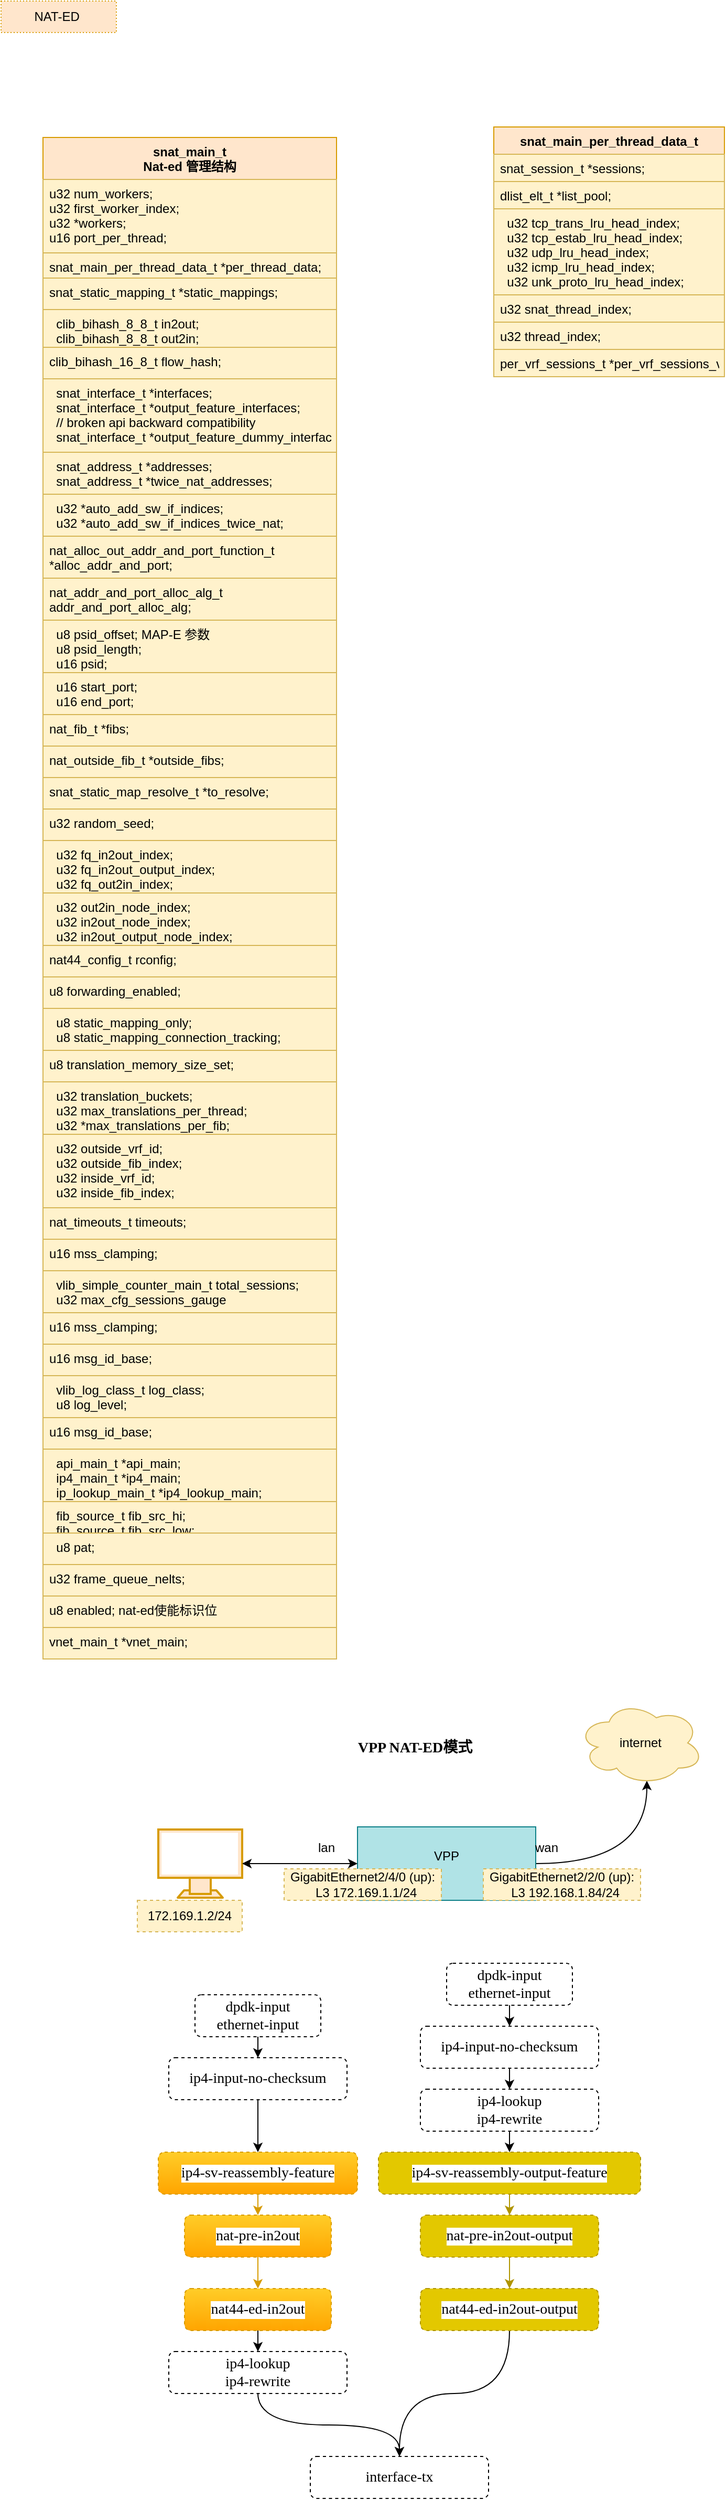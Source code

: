 <mxfile version="16.0.0" type="github">
  <diagram id="l_xTGjEDLuFCOCQ6yGdL" name="Page-1">
    <mxGraphModel dx="782" dy="380" grid="1" gridSize="10" guides="1" tooltips="1" connect="1" arrows="1" fold="1" page="1" pageScale="1" pageWidth="827" pageHeight="1169" math="0" shadow="0">
      <root>
        <mxCell id="0" />
        <mxCell id="1" parent="0" />
        <mxCell id="BXAtRn4mZZ8piuDLXr6t-1" value="NAT-ED&amp;nbsp;" style="text;html=1;strokeColor=#d79b00;fillColor=#ffe6cc;align=center;verticalAlign=middle;whiteSpace=wrap;rounded=0;dashed=1;dashPattern=1 2;" vertex="1" parent="1">
          <mxGeometry y="20" width="110" height="30" as="geometry" />
        </mxCell>
        <mxCell id="BXAtRn4mZZ8piuDLXr6t-2" value="snat_main_t&#xa;Nat-ed 管理结构" style="swimlane;fontStyle=1;align=center;verticalAlign=top;childLayout=stackLayout;horizontal=1;startSize=40;horizontalStack=0;resizeParent=1;resizeParentMax=0;resizeLast=0;collapsible=1;marginBottom=0;strokeColor=#d79b00;fillColor=#ffe6cc;" vertex="1" parent="1">
          <mxGeometry x="40" y="150" width="280" height="1450" as="geometry" />
        </mxCell>
        <mxCell id="BXAtRn4mZZ8piuDLXr6t-3" value="u32 num_workers;&#xa;u32 first_worker_index;&#xa;u32 *workers;&#xa;u16 port_per_thread;" style="text;strokeColor=#d6b656;fillColor=#fff2cc;align=left;verticalAlign=top;spacingLeft=4;spacingRight=4;overflow=hidden;rotatable=0;points=[[0,0.5],[1,0.5]];portConstraint=eastwest;" vertex="1" parent="BXAtRn4mZZ8piuDLXr6t-2">
          <mxGeometry y="40" width="280" height="70" as="geometry" />
        </mxCell>
        <mxCell id="BXAtRn4mZZ8piuDLXr6t-5" value="snat_main_per_thread_data_t *per_thread_data;" style="text;strokeColor=#d6b656;fillColor=#fff2cc;align=left;verticalAlign=top;spacingLeft=4;spacingRight=4;overflow=hidden;rotatable=0;points=[[0,0.5],[1,0.5]];portConstraint=eastwest;" vertex="1" parent="BXAtRn4mZZ8piuDLXr6t-2">
          <mxGeometry y="110" width="280" height="24" as="geometry" />
        </mxCell>
        <mxCell id="BXAtRn4mZZ8piuDLXr6t-6" value="snat_static_mapping_t *static_mappings;" style="text;strokeColor=#d6b656;fillColor=#fff2cc;align=left;verticalAlign=top;spacingLeft=4;spacingRight=4;overflow=hidden;rotatable=0;points=[[0,0.5],[1,0.5]];portConstraint=eastwest;" vertex="1" parent="BXAtRn4mZZ8piuDLXr6t-2">
          <mxGeometry y="134" width="280" height="30" as="geometry" />
        </mxCell>
        <mxCell id="BXAtRn4mZZ8piuDLXr6t-7" value="  clib_bihash_8_8_t in2out;&#xa;  clib_bihash_8_8_t out2in;" style="text;strokeColor=#d6b656;fillColor=#fff2cc;align=left;verticalAlign=top;spacingLeft=4;spacingRight=4;overflow=hidden;rotatable=0;points=[[0,0.5],[1,0.5]];portConstraint=eastwest;" vertex="1" parent="BXAtRn4mZZ8piuDLXr6t-2">
          <mxGeometry y="164" width="280" height="36" as="geometry" />
        </mxCell>
        <mxCell id="BXAtRn4mZZ8piuDLXr6t-8" value="clib_bihash_16_8_t flow_hash;" style="text;strokeColor=#d6b656;fillColor=#fff2cc;align=left;verticalAlign=top;spacingLeft=4;spacingRight=4;overflow=hidden;rotatable=0;points=[[0,0.5],[1,0.5]];portConstraint=eastwest;" vertex="1" parent="BXAtRn4mZZ8piuDLXr6t-2">
          <mxGeometry y="200" width="280" height="30" as="geometry" />
        </mxCell>
        <mxCell id="BXAtRn4mZZ8piuDLXr6t-9" value="  snat_interface_t *interfaces;&#xa;  snat_interface_t *output_feature_interfaces;&#xa;  // broken api backward compatibility&#xa;  snat_interface_t *output_feature_dummy_interfaces;" style="text;strokeColor=#d6b656;fillColor=#fff2cc;align=left;verticalAlign=top;spacingLeft=4;spacingRight=4;overflow=hidden;rotatable=0;points=[[0,0.5],[1,0.5]];portConstraint=eastwest;" vertex="1" parent="BXAtRn4mZZ8piuDLXr6t-2">
          <mxGeometry y="230" width="280" height="70" as="geometry" />
        </mxCell>
        <mxCell id="BXAtRn4mZZ8piuDLXr6t-10" value="  snat_address_t *addresses;&#xa;  snat_address_t *twice_nat_addresses;" style="text;strokeColor=#d6b656;fillColor=#fff2cc;align=left;verticalAlign=top;spacingLeft=4;spacingRight=4;overflow=hidden;rotatable=0;points=[[0,0.5],[1,0.5]];portConstraint=eastwest;" vertex="1" parent="BXAtRn4mZZ8piuDLXr6t-2">
          <mxGeometry y="300" width="280" height="40" as="geometry" />
        </mxCell>
        <mxCell id="BXAtRn4mZZ8piuDLXr6t-11" value="  u32 *auto_add_sw_if_indices;&#xa;  u32 *auto_add_sw_if_indices_twice_nat;" style="text;strokeColor=#d6b656;fillColor=#fff2cc;align=left;verticalAlign=top;spacingLeft=4;spacingRight=4;overflow=hidden;rotatable=0;points=[[0,0.5],[1,0.5]];portConstraint=eastwest;" vertex="1" parent="BXAtRn4mZZ8piuDLXr6t-2">
          <mxGeometry y="340" width="280" height="40" as="geometry" />
        </mxCell>
        <mxCell id="BXAtRn4mZZ8piuDLXr6t-12" value="nat_alloc_out_addr_and_port_function_t &#xa;*alloc_addr_and_port;" style="text;strokeColor=#d6b656;fillColor=#fff2cc;align=left;verticalAlign=top;spacingLeft=4;spacingRight=4;overflow=hidden;rotatable=0;points=[[0,0.5],[1,0.5]];portConstraint=eastwest;" vertex="1" parent="BXAtRn4mZZ8piuDLXr6t-2">
          <mxGeometry y="380" width="280" height="40" as="geometry" />
        </mxCell>
        <mxCell id="BXAtRn4mZZ8piuDLXr6t-13" value="nat_addr_and_port_alloc_alg_t &#xa;addr_and_port_alloc_alg;" style="text;strokeColor=#d6b656;fillColor=#fff2cc;align=left;verticalAlign=top;spacingLeft=4;spacingRight=4;overflow=hidden;rotatable=0;points=[[0,0.5],[1,0.5]];portConstraint=eastwest;" vertex="1" parent="BXAtRn4mZZ8piuDLXr6t-2">
          <mxGeometry y="420" width="280" height="40" as="geometry" />
        </mxCell>
        <mxCell id="BXAtRn4mZZ8piuDLXr6t-14" value="  u8 psid_offset; MAP-E 参数&#xa;  u8 psid_length;&#xa;  u16 psid;   " style="text;strokeColor=#d6b656;fillColor=#fff2cc;align=left;verticalAlign=top;spacingLeft=4;spacingRight=4;overflow=hidden;rotatable=0;points=[[0,0.5],[1,0.5]];portConstraint=eastwest;" vertex="1" parent="BXAtRn4mZZ8piuDLXr6t-2">
          <mxGeometry y="460" width="280" height="50" as="geometry" />
        </mxCell>
        <mxCell id="BXAtRn4mZZ8piuDLXr6t-15" value="  u16 start_port;&#xa;  u16 end_port;" style="text;strokeColor=#d6b656;fillColor=#fff2cc;align=left;verticalAlign=top;spacingLeft=4;spacingRight=4;overflow=hidden;rotatable=0;points=[[0,0.5],[1,0.5]];portConstraint=eastwest;" vertex="1" parent="BXAtRn4mZZ8piuDLXr6t-2">
          <mxGeometry y="510" width="280" height="40" as="geometry" />
        </mxCell>
        <mxCell id="BXAtRn4mZZ8piuDLXr6t-16" value="nat_fib_t *fibs;" style="text;strokeColor=#d6b656;fillColor=#fff2cc;align=left;verticalAlign=top;spacingLeft=4;spacingRight=4;overflow=hidden;rotatable=0;points=[[0,0.5],[1,0.5]];portConstraint=eastwest;" vertex="1" parent="BXAtRn4mZZ8piuDLXr6t-2">
          <mxGeometry y="550" width="280" height="30" as="geometry" />
        </mxCell>
        <mxCell id="BXAtRn4mZZ8piuDLXr6t-17" value="nat_outside_fib_t *outside_fibs;" style="text;strokeColor=#d6b656;fillColor=#fff2cc;align=left;verticalAlign=top;spacingLeft=4;spacingRight=4;overflow=hidden;rotatable=0;points=[[0,0.5],[1,0.5]];portConstraint=eastwest;" vertex="1" parent="BXAtRn4mZZ8piuDLXr6t-2">
          <mxGeometry y="580" width="280" height="30" as="geometry" />
        </mxCell>
        <mxCell id="BXAtRn4mZZ8piuDLXr6t-18" value="snat_static_map_resolve_t *to_resolve;" style="text;strokeColor=#d6b656;fillColor=#fff2cc;align=left;verticalAlign=top;spacingLeft=4;spacingRight=4;overflow=hidden;rotatable=0;points=[[0,0.5],[1,0.5]];portConstraint=eastwest;" vertex="1" parent="BXAtRn4mZZ8piuDLXr6t-2">
          <mxGeometry y="610" width="280" height="30" as="geometry" />
        </mxCell>
        <mxCell id="BXAtRn4mZZ8piuDLXr6t-19" value="u32 random_seed;" style="text;strokeColor=#d6b656;fillColor=#fff2cc;align=left;verticalAlign=top;spacingLeft=4;spacingRight=4;overflow=hidden;rotatable=0;points=[[0,0.5],[1,0.5]];portConstraint=eastwest;" vertex="1" parent="BXAtRn4mZZ8piuDLXr6t-2">
          <mxGeometry y="640" width="280" height="30" as="geometry" />
        </mxCell>
        <mxCell id="BXAtRn4mZZ8piuDLXr6t-20" value="  u32 fq_in2out_index;&#xa;  u32 fq_in2out_output_index;&#xa;  u32 fq_out2in_index;" style="text;strokeColor=#d6b656;fillColor=#fff2cc;align=left;verticalAlign=top;spacingLeft=4;spacingRight=4;overflow=hidden;rotatable=0;points=[[0,0.5],[1,0.5]];portConstraint=eastwest;" vertex="1" parent="BXAtRn4mZZ8piuDLXr6t-2">
          <mxGeometry y="670" width="280" height="50" as="geometry" />
        </mxCell>
        <mxCell id="BXAtRn4mZZ8piuDLXr6t-22" value="  u32 out2in_node_index;&#xa;  u32 in2out_node_index;&#xa;  u32 in2out_output_node_index;" style="text;strokeColor=#d6b656;fillColor=#fff2cc;align=left;verticalAlign=top;spacingLeft=4;spacingRight=4;overflow=hidden;rotatable=0;points=[[0,0.5],[1,0.5]];portConstraint=eastwest;" vertex="1" parent="BXAtRn4mZZ8piuDLXr6t-2">
          <mxGeometry y="720" width="280" height="50" as="geometry" />
        </mxCell>
        <mxCell id="BXAtRn4mZZ8piuDLXr6t-21" value="nat44_config_t rconfig;" style="text;strokeColor=#d6b656;fillColor=#fff2cc;align=left;verticalAlign=top;spacingLeft=4;spacingRight=4;overflow=hidden;rotatable=0;points=[[0,0.5],[1,0.5]];portConstraint=eastwest;" vertex="1" parent="BXAtRn4mZZ8piuDLXr6t-2">
          <mxGeometry y="770" width="280" height="30" as="geometry" />
        </mxCell>
        <mxCell id="BXAtRn4mZZ8piuDLXr6t-23" value="u8 forwarding_enabled;" style="text;strokeColor=#d6b656;fillColor=#fff2cc;align=left;verticalAlign=top;spacingLeft=4;spacingRight=4;overflow=hidden;rotatable=0;points=[[0,0.5],[1,0.5]];portConstraint=eastwest;" vertex="1" parent="BXAtRn4mZZ8piuDLXr6t-2">
          <mxGeometry y="800" width="280" height="30" as="geometry" />
        </mxCell>
        <mxCell id="BXAtRn4mZZ8piuDLXr6t-24" value="  u8 static_mapping_only;&#xa;  u8 static_mapping_connection_tracking;" style="text;strokeColor=#d6b656;fillColor=#fff2cc;align=left;verticalAlign=top;spacingLeft=4;spacingRight=4;overflow=hidden;rotatable=0;points=[[0,0.5],[1,0.5]];portConstraint=eastwest;" vertex="1" parent="BXAtRn4mZZ8piuDLXr6t-2">
          <mxGeometry y="830" width="280" height="40" as="geometry" />
        </mxCell>
        <mxCell id="BXAtRn4mZZ8piuDLXr6t-25" value="u8 translation_memory_size_set;" style="text;strokeColor=#d6b656;fillColor=#fff2cc;align=left;verticalAlign=top;spacingLeft=4;spacingRight=4;overflow=hidden;rotatable=0;points=[[0,0.5],[1,0.5]];portConstraint=eastwest;" vertex="1" parent="BXAtRn4mZZ8piuDLXr6t-2">
          <mxGeometry y="870" width="280" height="30" as="geometry" />
        </mxCell>
        <mxCell id="BXAtRn4mZZ8piuDLXr6t-26" value="  u32 translation_buckets;&#xa;  u32 max_translations_per_thread;&#xa;  u32 *max_translations_per_fib;" style="text;strokeColor=#d6b656;fillColor=#fff2cc;align=left;verticalAlign=top;spacingLeft=4;spacingRight=4;overflow=hidden;rotatable=0;points=[[0,0.5],[1,0.5]];portConstraint=eastwest;" vertex="1" parent="BXAtRn4mZZ8piuDLXr6t-2">
          <mxGeometry y="900" width="280" height="50" as="geometry" />
        </mxCell>
        <mxCell id="BXAtRn4mZZ8piuDLXr6t-27" value="  u32 outside_vrf_id;&#xa;  u32 outside_fib_index;&#xa;  u32 inside_vrf_id;&#xa;  u32 inside_fib_index;" style="text;strokeColor=#d6b656;fillColor=#fff2cc;align=left;verticalAlign=top;spacingLeft=4;spacingRight=4;overflow=hidden;rotatable=0;points=[[0,0.5],[1,0.5]];portConstraint=eastwest;" vertex="1" parent="BXAtRn4mZZ8piuDLXr6t-2">
          <mxGeometry y="950" width="280" height="70" as="geometry" />
        </mxCell>
        <mxCell id="BXAtRn4mZZ8piuDLXr6t-28" value="nat_timeouts_t timeouts;" style="text;strokeColor=#d6b656;fillColor=#fff2cc;align=left;verticalAlign=top;spacingLeft=4;spacingRight=4;overflow=hidden;rotatable=0;points=[[0,0.5],[1,0.5]];portConstraint=eastwest;" vertex="1" parent="BXAtRn4mZZ8piuDLXr6t-2">
          <mxGeometry y="1020" width="280" height="30" as="geometry" />
        </mxCell>
        <mxCell id="BXAtRn4mZZ8piuDLXr6t-29" value="u16 mss_clamping;" style="text;strokeColor=#d6b656;fillColor=#fff2cc;align=left;verticalAlign=top;spacingLeft=4;spacingRight=4;overflow=hidden;rotatable=0;points=[[0,0.5],[1,0.5]];portConstraint=eastwest;" vertex="1" parent="BXAtRn4mZZ8piuDLXr6t-2">
          <mxGeometry y="1050" width="280" height="30" as="geometry" />
        </mxCell>
        <mxCell id="BXAtRn4mZZ8piuDLXr6t-30" value="  vlib_simple_counter_main_t total_sessions;&#xa;  u32 max_cfg_sessions_gauge" style="text;strokeColor=#d6b656;fillColor=#fff2cc;align=left;verticalAlign=top;spacingLeft=4;spacingRight=4;overflow=hidden;rotatable=0;points=[[0,0.5],[1,0.5]];portConstraint=eastwest;" vertex="1" parent="BXAtRn4mZZ8piuDLXr6t-2">
          <mxGeometry y="1080" width="280" height="40" as="geometry" />
        </mxCell>
        <mxCell id="BXAtRn4mZZ8piuDLXr6t-31" value="u16 mss_clamping;" style="text;strokeColor=#d6b656;fillColor=#fff2cc;align=left;verticalAlign=top;spacingLeft=4;spacingRight=4;overflow=hidden;rotatable=0;points=[[0,0.5],[1,0.5]];portConstraint=eastwest;" vertex="1" parent="BXAtRn4mZZ8piuDLXr6t-2">
          <mxGeometry y="1120" width="280" height="30" as="geometry" />
        </mxCell>
        <mxCell id="BXAtRn4mZZ8piuDLXr6t-32" value="u16 msg_id_base;" style="text;strokeColor=#d6b656;fillColor=#fff2cc;align=left;verticalAlign=top;spacingLeft=4;spacingRight=4;overflow=hidden;rotatable=0;points=[[0,0.5],[1,0.5]];portConstraint=eastwest;" vertex="1" parent="BXAtRn4mZZ8piuDLXr6t-2">
          <mxGeometry y="1150" width="280" height="30" as="geometry" />
        </mxCell>
        <mxCell id="BXAtRn4mZZ8piuDLXr6t-33" value="  vlib_log_class_t log_class;&#xa;  u8 log_level;" style="text;strokeColor=#d6b656;fillColor=#fff2cc;align=left;verticalAlign=top;spacingLeft=4;spacingRight=4;overflow=hidden;rotatable=0;points=[[0,0.5],[1,0.5]];portConstraint=eastwest;" vertex="1" parent="BXAtRn4mZZ8piuDLXr6t-2">
          <mxGeometry y="1180" width="280" height="40" as="geometry" />
        </mxCell>
        <mxCell id="BXAtRn4mZZ8piuDLXr6t-34" value="u16 msg_id_base;" style="text;strokeColor=#d6b656;fillColor=#fff2cc;align=left;verticalAlign=top;spacingLeft=4;spacingRight=4;overflow=hidden;rotatable=0;points=[[0,0.5],[1,0.5]];portConstraint=eastwest;" vertex="1" parent="BXAtRn4mZZ8piuDLXr6t-2">
          <mxGeometry y="1220" width="280" height="30" as="geometry" />
        </mxCell>
        <mxCell id="BXAtRn4mZZ8piuDLXr6t-35" value="  api_main_t *api_main;&#xa;  ip4_main_t *ip4_main;&#xa;  ip_lookup_main_t *ip4_lookup_main;" style="text;strokeColor=#d6b656;fillColor=#fff2cc;align=left;verticalAlign=top;spacingLeft=4;spacingRight=4;overflow=hidden;rotatable=0;points=[[0,0.5],[1,0.5]];portConstraint=eastwest;" vertex="1" parent="BXAtRn4mZZ8piuDLXr6t-2">
          <mxGeometry y="1250" width="280" height="50" as="geometry" />
        </mxCell>
        <mxCell id="BXAtRn4mZZ8piuDLXr6t-36" value="  fib_source_t fib_src_hi;&#xa;  fib_source_t fib_src_low;" style="text;strokeColor=#d6b656;fillColor=#fff2cc;align=left;verticalAlign=top;spacingLeft=4;spacingRight=4;overflow=hidden;rotatable=0;points=[[0,0.5],[1,0.5]];portConstraint=eastwest;" vertex="1" parent="BXAtRn4mZZ8piuDLXr6t-2">
          <mxGeometry y="1300" width="280" height="30" as="geometry" />
        </mxCell>
        <mxCell id="BXAtRn4mZZ8piuDLXr6t-37" value="  u8 pat;" style="text;strokeColor=#d6b656;fillColor=#fff2cc;align=left;verticalAlign=top;spacingLeft=4;spacingRight=4;overflow=hidden;rotatable=0;points=[[0,0.5],[1,0.5]];portConstraint=eastwest;" vertex="1" parent="BXAtRn4mZZ8piuDLXr6t-2">
          <mxGeometry y="1330" width="280" height="30" as="geometry" />
        </mxCell>
        <mxCell id="BXAtRn4mZZ8piuDLXr6t-38" value="u32 frame_queue_nelts;" style="text;strokeColor=#d6b656;fillColor=#fff2cc;align=left;verticalAlign=top;spacingLeft=4;spacingRight=4;overflow=hidden;rotatable=0;points=[[0,0.5],[1,0.5]];portConstraint=eastwest;" vertex="1" parent="BXAtRn4mZZ8piuDLXr6t-2">
          <mxGeometry y="1360" width="280" height="30" as="geometry" />
        </mxCell>
        <mxCell id="BXAtRn4mZZ8piuDLXr6t-39" value="u8 enabled; nat-ed使能标识位" style="text;strokeColor=#d6b656;fillColor=#fff2cc;align=left;verticalAlign=top;spacingLeft=4;spacingRight=4;overflow=hidden;rotatable=0;points=[[0,0.5],[1,0.5]];portConstraint=eastwest;" vertex="1" parent="BXAtRn4mZZ8piuDLXr6t-2">
          <mxGeometry y="1390" width="280" height="30" as="geometry" />
        </mxCell>
        <mxCell id="BXAtRn4mZZ8piuDLXr6t-40" value="vnet_main_t *vnet_main;" style="text;strokeColor=#d6b656;fillColor=#fff2cc;align=left;verticalAlign=top;spacingLeft=4;spacingRight=4;overflow=hidden;rotatable=0;points=[[0,0.5],[1,0.5]];portConstraint=eastwest;" vertex="1" parent="BXAtRn4mZZ8piuDLXr6t-2">
          <mxGeometry y="1420" width="280" height="30" as="geometry" />
        </mxCell>
        <mxCell id="BXAtRn4mZZ8piuDLXr6t-41" value="snat_main_per_thread_data_t" style="swimlane;fontStyle=1;align=center;verticalAlign=top;childLayout=stackLayout;horizontal=1;startSize=26;horizontalStack=0;resizeParent=1;resizeParentMax=0;resizeLast=0;collapsible=1;marginBottom=0;strokeColor=#d79b00;fillColor=#ffe6cc;" vertex="1" parent="1">
          <mxGeometry x="470" y="140" width="220" height="238" as="geometry" />
        </mxCell>
        <mxCell id="BXAtRn4mZZ8piuDLXr6t-42" value="snat_session_t *sessions;" style="text;strokeColor=#d6b656;fillColor=#fff2cc;align=left;verticalAlign=top;spacingLeft=4;spacingRight=4;overflow=hidden;rotatable=0;points=[[0,0.5],[1,0.5]];portConstraint=eastwest;" vertex="1" parent="BXAtRn4mZZ8piuDLXr6t-41">
          <mxGeometry y="26" width="220" height="26" as="geometry" />
        </mxCell>
        <mxCell id="BXAtRn4mZZ8piuDLXr6t-44" value="dlist_elt_t *list_pool;" style="text;strokeColor=#d6b656;fillColor=#fff2cc;align=left;verticalAlign=top;spacingLeft=4;spacingRight=4;overflow=hidden;rotatable=0;points=[[0,0.5],[1,0.5]];portConstraint=eastwest;" vertex="1" parent="BXAtRn4mZZ8piuDLXr6t-41">
          <mxGeometry y="52" width="220" height="26" as="geometry" />
        </mxCell>
        <mxCell id="BXAtRn4mZZ8piuDLXr6t-45" value="  u32 tcp_trans_lru_head_index;&#xa;  u32 tcp_estab_lru_head_index;&#xa;  u32 udp_lru_head_index;&#xa;  u32 icmp_lru_head_index;&#xa;  u32 unk_proto_lru_head_index;" style="text;strokeColor=#d6b656;fillColor=#fff2cc;align=left;verticalAlign=top;spacingLeft=4;spacingRight=4;overflow=hidden;rotatable=0;points=[[0,0.5],[1,0.5]];portConstraint=eastwest;" vertex="1" parent="BXAtRn4mZZ8piuDLXr6t-41">
          <mxGeometry y="78" width="220" height="82" as="geometry" />
        </mxCell>
        <mxCell id="BXAtRn4mZZ8piuDLXr6t-46" value="u32 snat_thread_index;" style="text;strokeColor=#d6b656;fillColor=#fff2cc;align=left;verticalAlign=top;spacingLeft=4;spacingRight=4;overflow=hidden;rotatable=0;points=[[0,0.5],[1,0.5]];portConstraint=eastwest;" vertex="1" parent="BXAtRn4mZZ8piuDLXr6t-41">
          <mxGeometry y="160" width="220" height="26" as="geometry" />
        </mxCell>
        <mxCell id="BXAtRn4mZZ8piuDLXr6t-47" value="u32 thread_index;" style="text;strokeColor=#d6b656;fillColor=#fff2cc;align=left;verticalAlign=top;spacingLeft=4;spacingRight=4;overflow=hidden;rotatable=0;points=[[0,0.5],[1,0.5]];portConstraint=eastwest;" vertex="1" parent="BXAtRn4mZZ8piuDLXr6t-41">
          <mxGeometry y="186" width="220" height="26" as="geometry" />
        </mxCell>
        <mxCell id="BXAtRn4mZZ8piuDLXr6t-48" value="per_vrf_sessions_t *per_vrf_sessions_vec;" style="text;strokeColor=#d6b656;fillColor=#fff2cc;align=left;verticalAlign=top;spacingLeft=4;spacingRight=4;overflow=hidden;rotatable=0;points=[[0,0.5],[1,0.5]];portConstraint=eastwest;" vertex="1" parent="BXAtRn4mZZ8piuDLXr6t-41">
          <mxGeometry y="212" width="220" height="26" as="geometry" />
        </mxCell>
        <mxCell id="BXAtRn4mZZ8piuDLXr6t-50" value="" style="verticalAlign=top;verticalLabelPosition=bottom;labelPosition=center;align=center;html=1;outlineConnect=0;fillColor=#ffe6cc;strokeColor=#d79b00;gradientDirection=north;strokeWidth=2;shape=mxgraph.networks.monitor;" vertex="1" parent="1">
          <mxGeometry x="150" y="1762.5" width="80" height="65" as="geometry" />
        </mxCell>
        <mxCell id="BXAtRn4mZZ8piuDLXr6t-53" style="edgeStyle=orthogonalEdgeStyle;curved=1;rounded=0;orthogonalLoop=1;jettySize=auto;html=1;exitX=1;exitY=0.5;exitDx=0;exitDy=0;entryX=0.55;entryY=0.95;entryDx=0;entryDy=0;entryPerimeter=0;" edge="1" parent="1" source="BXAtRn4mZZ8piuDLXr6t-51" target="BXAtRn4mZZ8piuDLXr6t-52">
          <mxGeometry relative="1" as="geometry" />
        </mxCell>
        <mxCell id="BXAtRn4mZZ8piuDLXr6t-51" value="VPP&lt;br&gt;&lt;br&gt;" style="rounded=0;whiteSpace=wrap;html=1;strokeColor=#0e8088;fillColor=#b0e3e6;" vertex="1" parent="1">
          <mxGeometry x="340" y="1760" width="170" height="70" as="geometry" />
        </mxCell>
        <mxCell id="BXAtRn4mZZ8piuDLXr6t-52" value="internet" style="ellipse;shape=cloud;whiteSpace=wrap;html=1;strokeColor=#d6b656;fillColor=#fff2cc;" vertex="1" parent="1">
          <mxGeometry x="550" y="1640" width="120" height="80" as="geometry" />
        </mxCell>
        <mxCell id="BXAtRn4mZZ8piuDLXr6t-54" value="&lt;div&gt;GigabitEthernet2/2/0 (up):&lt;/div&gt;&lt;div&gt;&amp;nbsp; L3 192.168.1.84/24&lt;/div&gt;" style="text;html=1;strokeColor=#d6b656;fillColor=#fff2cc;align=center;verticalAlign=middle;whiteSpace=wrap;rounded=0;dashed=1;" vertex="1" parent="1">
          <mxGeometry x="460" y="1800" width="150" height="30" as="geometry" />
        </mxCell>
        <mxCell id="BXAtRn4mZZ8piuDLXr6t-55" value="&lt;div&gt;GigabitEthernet2/4/0 (up):&lt;/div&gt;&lt;div&gt;&amp;nbsp; L3 172.169.1.1/24&lt;/div&gt;" style="text;html=1;strokeColor=#d6b656;fillColor=#fff2cc;align=center;verticalAlign=middle;whiteSpace=wrap;rounded=0;dashed=1;" vertex="1" parent="1">
          <mxGeometry x="270" y="1800" width="150" height="30" as="geometry" />
        </mxCell>
        <mxCell id="BXAtRn4mZZ8piuDLXr6t-56" value="" style="endArrow=classic;startArrow=classic;html=1;rounded=0;curved=1;exitX=1;exitY=0.5;exitDx=0;exitDy=0;exitPerimeter=0;entryX=0;entryY=0.5;entryDx=0;entryDy=0;" edge="1" parent="1" source="BXAtRn4mZZ8piuDLXr6t-50" target="BXAtRn4mZZ8piuDLXr6t-51">
          <mxGeometry width="50" height="50" relative="1" as="geometry">
            <mxPoint x="240" y="1800" as="sourcePoint" />
            <mxPoint x="290" y="1750" as="targetPoint" />
          </mxGeometry>
        </mxCell>
        <mxCell id="BXAtRn4mZZ8piuDLXr6t-57" value="wan" style="text;html=1;align=center;verticalAlign=middle;resizable=0;points=[];autosize=1;strokeColor=none;fillColor=none;" vertex="1" parent="1">
          <mxGeometry x="500" y="1770" width="40" height="20" as="geometry" />
        </mxCell>
        <mxCell id="BXAtRn4mZZ8piuDLXr6t-58" value="lan" style="text;html=1;align=center;verticalAlign=middle;resizable=0;points=[];autosize=1;strokeColor=none;fillColor=none;" vertex="1" parent="1">
          <mxGeometry x="295" y="1770" width="30" height="20" as="geometry" />
        </mxCell>
        <mxCell id="BXAtRn4mZZ8piuDLXr6t-59" value="172.169.1.2/24" style="text;html=1;strokeColor=#d6b656;fillColor=#fff2cc;align=center;verticalAlign=middle;whiteSpace=wrap;rounded=0;dashed=1;" vertex="1" parent="1">
          <mxGeometry x="130" y="1830" width="100" height="30" as="geometry" />
        </mxCell>
        <mxCell id="BXAtRn4mZZ8piuDLXr6t-60" value="VPP NAT-ED模式" style="text;html=1;strokeColor=none;fillColor=none;align=center;verticalAlign=middle;whiteSpace=wrap;rounded=0;dashed=1;fontStyle=1;fontSize=14;labelBackgroundColor=default;labelBorderColor=none;shadow=0;sketch=0;glass=0;fontFamily=Comic Sans MS;" vertex="1" parent="1">
          <mxGeometry x="320" y="1670" width="150" height="30" as="geometry" />
        </mxCell>
        <mxCell id="BXAtRn4mZZ8piuDLXr6t-63" value="" style="edgeStyle=orthogonalEdgeStyle;curved=1;rounded=0;orthogonalLoop=1;jettySize=auto;html=1;fontFamily=Comic Sans MS;fontSize=14;" edge="1" parent="1" source="BXAtRn4mZZ8piuDLXr6t-61" target="BXAtRn4mZZ8piuDLXr6t-62">
          <mxGeometry relative="1" as="geometry" />
        </mxCell>
        <mxCell id="BXAtRn4mZZ8piuDLXr6t-61" value="dpdk-input&lt;br&gt;ethernet-input" style="rounded=1;whiteSpace=wrap;html=1;shadow=0;glass=0;dashed=1;labelBackgroundColor=default;labelBorderColor=none;sketch=0;fontFamily=Comic Sans MS;fontSize=14;strokeColor=default;" vertex="1" parent="1">
          <mxGeometry x="185" y="1920" width="120" height="40" as="geometry" />
        </mxCell>
        <mxCell id="BXAtRn4mZZ8piuDLXr6t-65" value="" style="edgeStyle=orthogonalEdgeStyle;curved=1;rounded=0;orthogonalLoop=1;jettySize=auto;html=1;fontFamily=Comic Sans MS;fontSize=14;" edge="1" parent="1" source="BXAtRn4mZZ8piuDLXr6t-62" target="BXAtRn4mZZ8piuDLXr6t-64">
          <mxGeometry relative="1" as="geometry" />
        </mxCell>
        <mxCell id="BXAtRn4mZZ8piuDLXr6t-62" value="ip4-input-no-checksum" style="rounded=1;whiteSpace=wrap;html=1;shadow=0;glass=0;dashed=1;labelBackgroundColor=default;labelBorderColor=none;sketch=0;fontFamily=Comic Sans MS;fontSize=14;strokeColor=default;" vertex="1" parent="1">
          <mxGeometry x="160" y="1980" width="170" height="40" as="geometry" />
        </mxCell>
        <mxCell id="BXAtRn4mZZ8piuDLXr6t-67" value="" style="edgeStyle=orthogonalEdgeStyle;curved=1;rounded=0;orthogonalLoop=1;jettySize=auto;html=1;fontFamily=Comic Sans MS;fontSize=14;fillColor=#ffcd28;strokeColor=#d79b00;gradientColor=#ffa500;" edge="1" parent="1" source="BXAtRn4mZZ8piuDLXr6t-64" target="BXAtRn4mZZ8piuDLXr6t-66">
          <mxGeometry relative="1" as="geometry" />
        </mxCell>
        <mxCell id="BXAtRn4mZZ8piuDLXr6t-64" value="ip4-sv-reassembly-feature" style="rounded=1;whiteSpace=wrap;html=1;shadow=0;glass=0;dashed=1;labelBackgroundColor=default;labelBorderColor=none;sketch=0;fontFamily=Comic Sans MS;fontSize=14;strokeColor=#d79b00;fillColor=#ffcd28;gradientColor=#ffa500;" vertex="1" parent="1">
          <mxGeometry x="150" y="2070" width="190" height="40" as="geometry" />
        </mxCell>
        <mxCell id="BXAtRn4mZZ8piuDLXr6t-69" value="" style="edgeStyle=orthogonalEdgeStyle;curved=1;rounded=0;orthogonalLoop=1;jettySize=auto;html=1;fontFamily=Comic Sans MS;fontSize=14;fillColor=#ffcd28;strokeColor=#d79b00;gradientColor=#ffa500;" edge="1" parent="1" source="BXAtRn4mZZ8piuDLXr6t-66" target="BXAtRn4mZZ8piuDLXr6t-68">
          <mxGeometry relative="1" as="geometry" />
        </mxCell>
        <mxCell id="BXAtRn4mZZ8piuDLXr6t-66" value="nat-pre-in2out" style="rounded=1;whiteSpace=wrap;html=1;shadow=0;glass=0;dashed=1;labelBackgroundColor=default;labelBorderColor=none;sketch=0;fontFamily=Comic Sans MS;fontSize=14;strokeColor=#d79b00;fillColor=#ffcd28;gradientColor=#ffa500;" vertex="1" parent="1">
          <mxGeometry x="175" y="2130" width="140" height="40" as="geometry" />
        </mxCell>
        <mxCell id="BXAtRn4mZZ8piuDLXr6t-73" value="" style="edgeStyle=orthogonalEdgeStyle;curved=1;rounded=0;orthogonalLoop=1;jettySize=auto;html=1;fontFamily=Comic Sans MS;fontSize=14;" edge="1" parent="1" source="BXAtRn4mZZ8piuDLXr6t-68" target="BXAtRn4mZZ8piuDLXr6t-70">
          <mxGeometry relative="1" as="geometry" />
        </mxCell>
        <mxCell id="BXAtRn4mZZ8piuDLXr6t-68" value="nat44-ed-in2out" style="rounded=1;whiteSpace=wrap;html=1;shadow=0;glass=0;dashed=1;labelBackgroundColor=default;labelBorderColor=none;sketch=0;fontFamily=Comic Sans MS;fontSize=14;strokeColor=#d79b00;fillColor=#ffcd28;gradientColor=#ffa500;" vertex="1" parent="1">
          <mxGeometry x="175" y="2200" width="140" height="40" as="geometry" />
        </mxCell>
        <mxCell id="BXAtRn4mZZ8piuDLXr6t-75" value="" style="edgeStyle=orthogonalEdgeStyle;curved=1;rounded=0;orthogonalLoop=1;jettySize=auto;html=1;fontFamily=Comic Sans MS;fontSize=14;" edge="1" parent="1" source="BXAtRn4mZZ8piuDLXr6t-70" target="BXAtRn4mZZ8piuDLXr6t-74">
          <mxGeometry relative="1" as="geometry" />
        </mxCell>
        <mxCell id="BXAtRn4mZZ8piuDLXr6t-70" value="ip4-lookup&lt;br&gt;ip4-rewrite" style="rounded=1;whiteSpace=wrap;html=1;shadow=0;glass=0;dashed=1;labelBackgroundColor=default;labelBorderColor=none;sketch=0;fontFamily=Comic Sans MS;fontSize=14;strokeColor=default;" vertex="1" parent="1">
          <mxGeometry x="160" y="2260" width="170" height="40" as="geometry" />
        </mxCell>
        <mxCell id="BXAtRn4mZZ8piuDLXr6t-74" value="interface-tx" style="rounded=1;whiteSpace=wrap;html=1;shadow=0;glass=0;dashed=1;labelBackgroundColor=default;labelBorderColor=none;sketch=0;fontFamily=Comic Sans MS;fontSize=14;strokeColor=default;" vertex="1" parent="1">
          <mxGeometry x="295" y="2360" width="170" height="40" as="geometry" />
        </mxCell>
        <mxCell id="BXAtRn4mZZ8piuDLXr6t-76" value="" style="edgeStyle=orthogonalEdgeStyle;curved=1;rounded=0;orthogonalLoop=1;jettySize=auto;html=1;fontFamily=Comic Sans MS;fontSize=14;" edge="1" source="BXAtRn4mZZ8piuDLXr6t-77" target="BXAtRn4mZZ8piuDLXr6t-78" parent="1">
          <mxGeometry relative="1" as="geometry" />
        </mxCell>
        <mxCell id="BXAtRn4mZZ8piuDLXr6t-77" value="dpdk-input&lt;br&gt;ethernet-input" style="rounded=1;whiteSpace=wrap;html=1;shadow=0;glass=0;dashed=1;labelBackgroundColor=default;labelBorderColor=none;sketch=0;fontFamily=Comic Sans MS;fontSize=14;strokeColor=default;" vertex="1" parent="1">
          <mxGeometry x="425" y="1890" width="120" height="40" as="geometry" />
        </mxCell>
        <mxCell id="BXAtRn4mZZ8piuDLXr6t-80" value="" style="edgeStyle=orthogonalEdgeStyle;curved=1;rounded=0;orthogonalLoop=1;jettySize=auto;html=1;fontFamily=Comic Sans MS;fontSize=14;" edge="1" parent="1" source="BXAtRn4mZZ8piuDLXr6t-78" target="BXAtRn4mZZ8piuDLXr6t-79">
          <mxGeometry relative="1" as="geometry" />
        </mxCell>
        <mxCell id="BXAtRn4mZZ8piuDLXr6t-78" value="ip4-input-no-checksum" style="rounded=1;whiteSpace=wrap;html=1;shadow=0;glass=0;dashed=1;labelBackgroundColor=default;labelBorderColor=none;sketch=0;fontFamily=Comic Sans MS;fontSize=14;strokeColor=default;" vertex="1" parent="1">
          <mxGeometry x="400" y="1950" width="170" height="40" as="geometry" />
        </mxCell>
        <mxCell id="BXAtRn4mZZ8piuDLXr6t-82" value="" style="edgeStyle=orthogonalEdgeStyle;curved=1;rounded=0;orthogonalLoop=1;jettySize=auto;html=1;fontFamily=Comic Sans MS;fontSize=14;" edge="1" parent="1" source="BXAtRn4mZZ8piuDLXr6t-79" target="BXAtRn4mZZ8piuDLXr6t-81">
          <mxGeometry relative="1" as="geometry" />
        </mxCell>
        <mxCell id="BXAtRn4mZZ8piuDLXr6t-79" value="ip4-lookup&lt;br&gt;ip4-rewrite" style="rounded=1;whiteSpace=wrap;html=1;shadow=0;glass=0;dashed=1;labelBackgroundColor=default;labelBorderColor=none;sketch=0;fontFamily=Comic Sans MS;fontSize=14;strokeColor=default;" vertex="1" parent="1">
          <mxGeometry x="400" y="2010" width="170" height="40" as="geometry" />
        </mxCell>
        <mxCell id="BXAtRn4mZZ8piuDLXr6t-84" value="" style="edgeStyle=orthogonalEdgeStyle;curved=1;rounded=0;orthogonalLoop=1;jettySize=auto;html=1;fontFamily=Comic Sans MS;fontSize=14;fillColor=#e3c800;strokeColor=#B09500;" edge="1" parent="1" source="BXAtRn4mZZ8piuDLXr6t-81" target="BXAtRn4mZZ8piuDLXr6t-83">
          <mxGeometry relative="1" as="geometry" />
        </mxCell>
        <mxCell id="BXAtRn4mZZ8piuDLXr6t-81" value="ip4-sv-reassembly-output-feature" style="rounded=1;whiteSpace=wrap;html=1;shadow=0;glass=0;dashed=1;labelBackgroundColor=default;labelBorderColor=none;sketch=0;fontFamily=Comic Sans MS;fontSize=14;strokeColor=#B09500;fillColor=#e3c800;fontColor=#000000;" vertex="1" parent="1">
          <mxGeometry x="360" y="2070" width="250" height="40" as="geometry" />
        </mxCell>
        <mxCell id="BXAtRn4mZZ8piuDLXr6t-86" value="" style="edgeStyle=orthogonalEdgeStyle;curved=1;rounded=0;orthogonalLoop=1;jettySize=auto;html=1;fontFamily=Comic Sans MS;fontSize=14;fillColor=#e3c800;strokeColor=#B09500;" edge="1" parent="1" source="BXAtRn4mZZ8piuDLXr6t-83" target="BXAtRn4mZZ8piuDLXr6t-85">
          <mxGeometry relative="1" as="geometry" />
        </mxCell>
        <mxCell id="BXAtRn4mZZ8piuDLXr6t-83" value="nat-pre-in2out-output" style="rounded=1;whiteSpace=wrap;html=1;shadow=0;glass=0;dashed=1;labelBackgroundColor=default;labelBorderColor=none;sketch=0;fontFamily=Comic Sans MS;fontSize=14;strokeColor=#B09500;fillColor=#e3c800;fontColor=#000000;" vertex="1" parent="1">
          <mxGeometry x="400" y="2130" width="170" height="40" as="geometry" />
        </mxCell>
        <mxCell id="BXAtRn4mZZ8piuDLXr6t-87" value="" style="edgeStyle=orthogonalEdgeStyle;curved=1;rounded=0;orthogonalLoop=1;jettySize=auto;html=1;fontFamily=Comic Sans MS;fontSize=14;" edge="1" parent="1" source="BXAtRn4mZZ8piuDLXr6t-85" target="BXAtRn4mZZ8piuDLXr6t-74">
          <mxGeometry relative="1" as="geometry" />
        </mxCell>
        <mxCell id="BXAtRn4mZZ8piuDLXr6t-85" value="nat44-ed-in2out-output" style="rounded=1;whiteSpace=wrap;html=1;shadow=0;glass=0;dashed=1;labelBackgroundColor=default;labelBorderColor=none;sketch=0;fontFamily=Comic Sans MS;fontSize=14;strokeColor=#B09500;fillColor=#e3c800;fontColor=#000000;" vertex="1" parent="1">
          <mxGeometry x="400" y="2200" width="170" height="40" as="geometry" />
        </mxCell>
      </root>
    </mxGraphModel>
  </diagram>
</mxfile>

